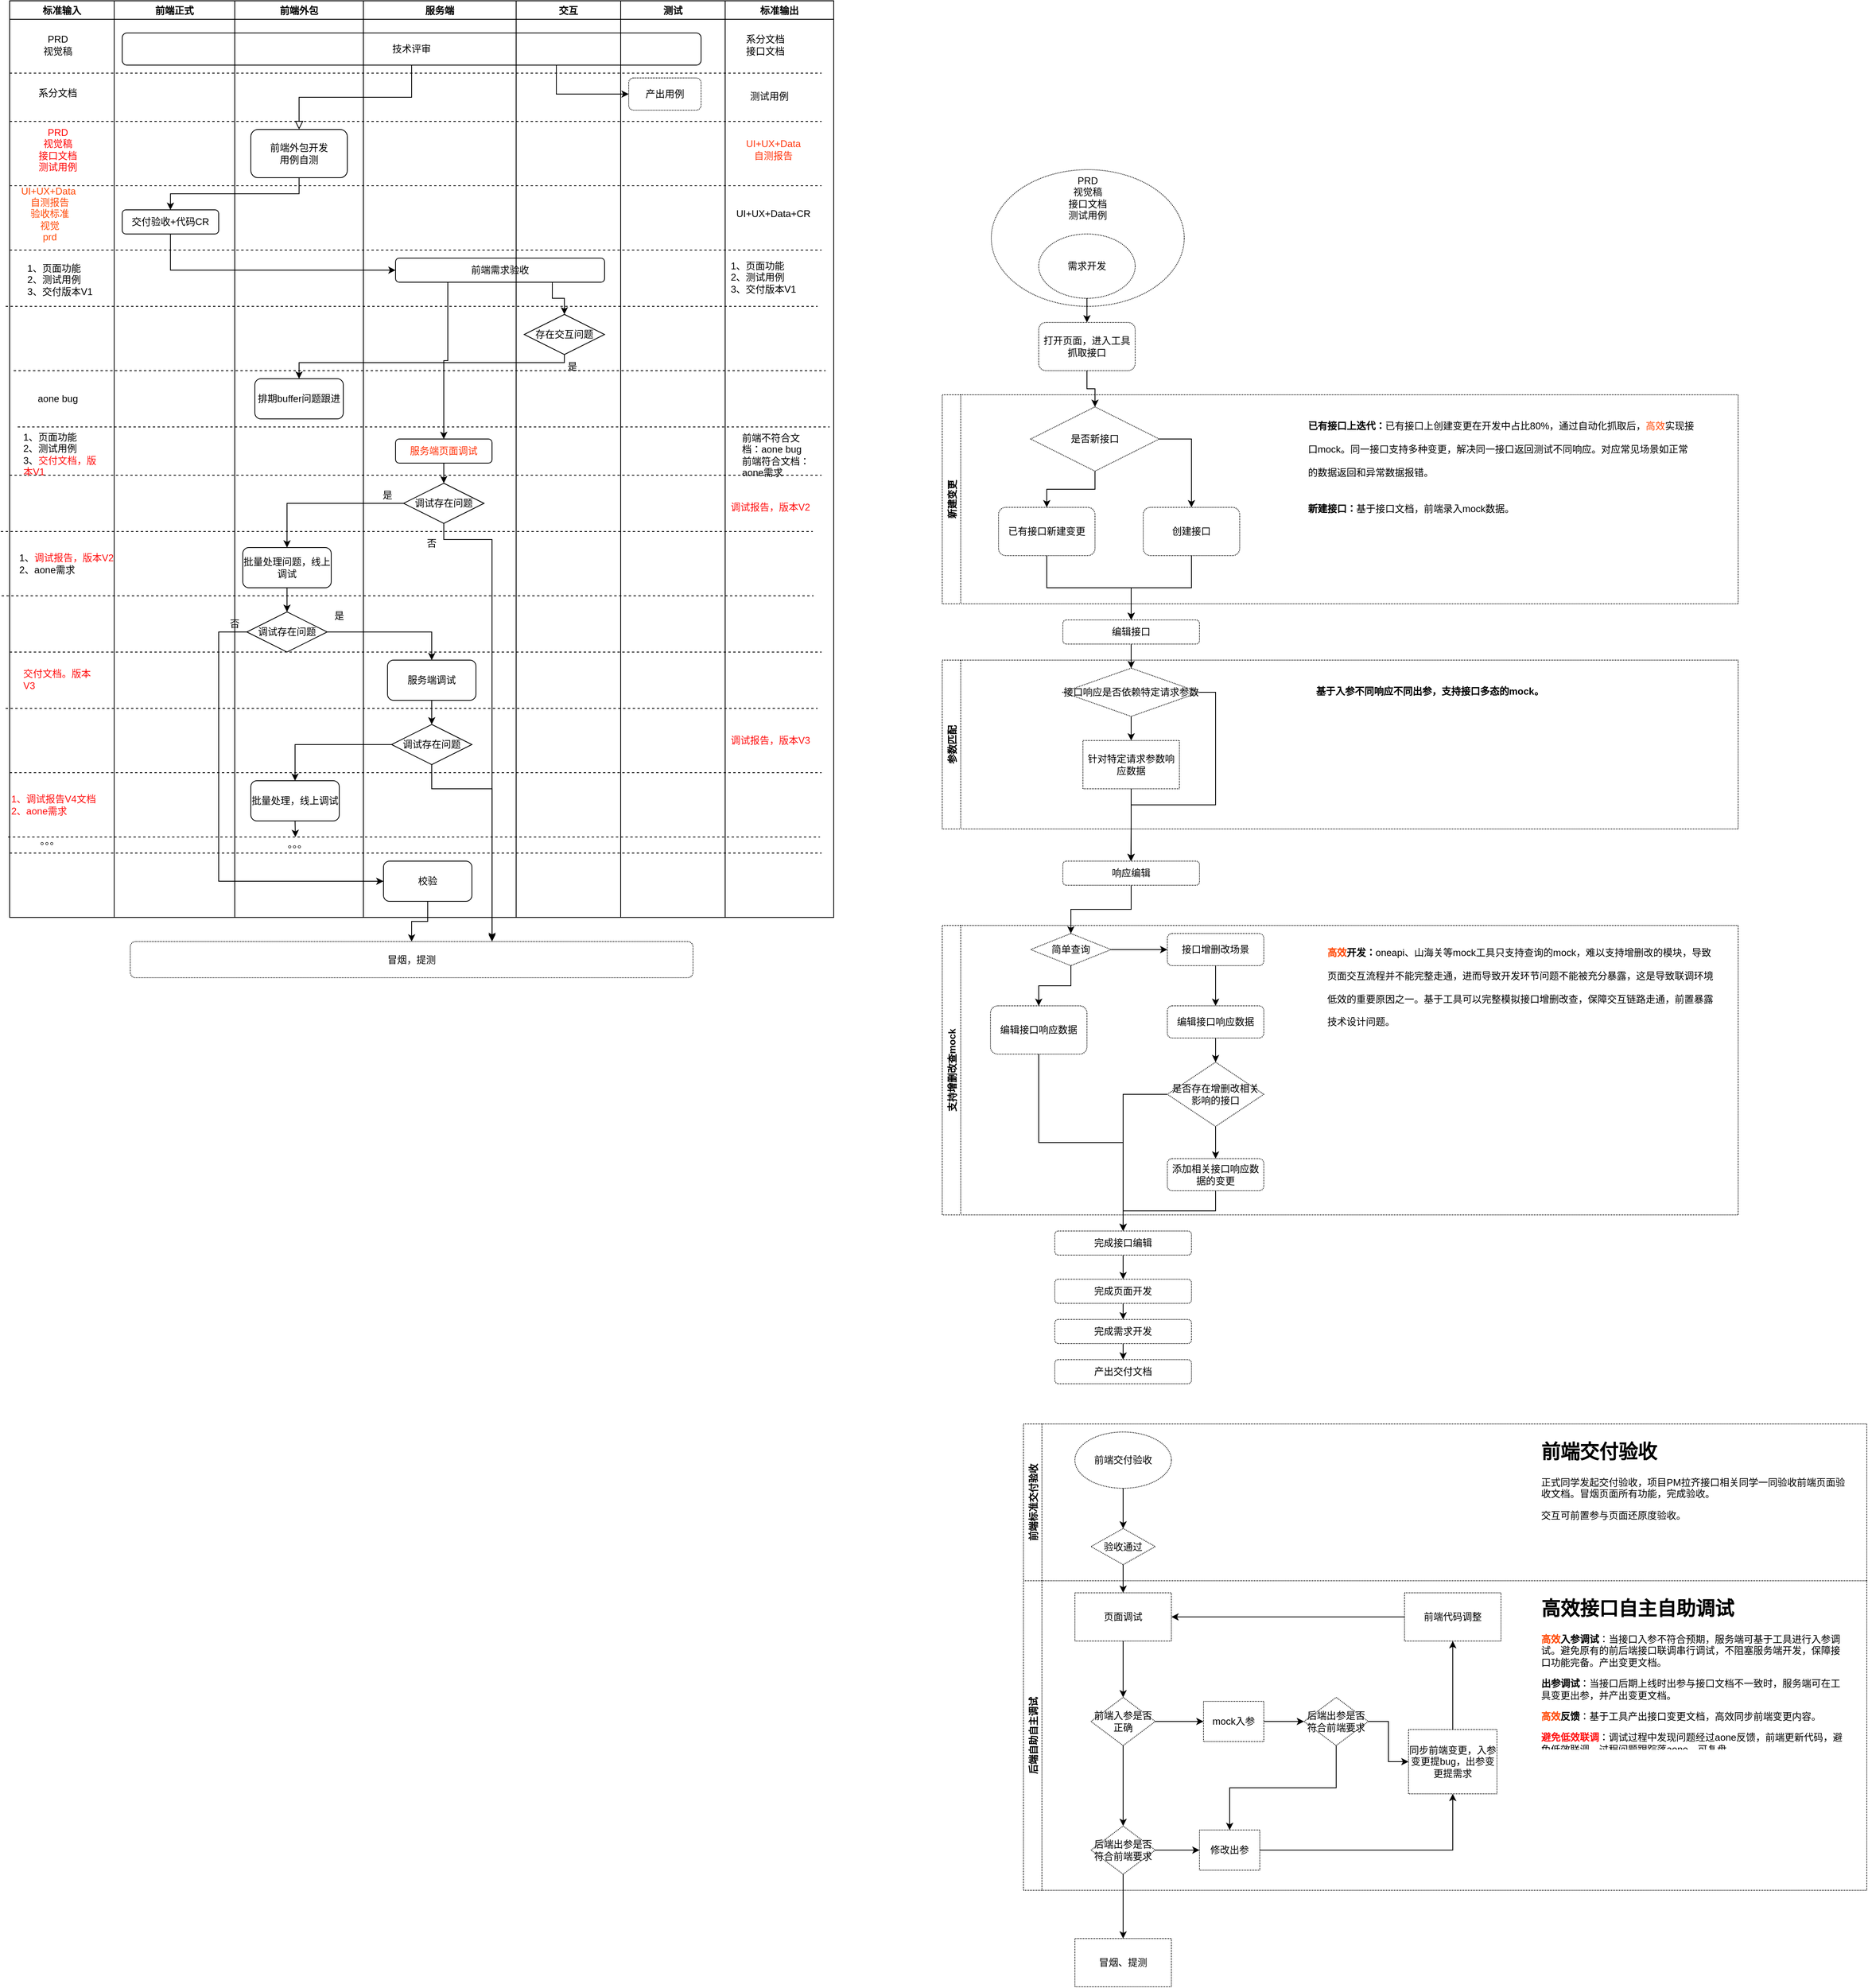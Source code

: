 <mxfile version="15.8.8" type="github">
  <diagram id="C5RBs43oDa-KdzZeNtuy" name="Page-1">
    <mxGraphModel dx="2500" dy="1240" grid="1" gridSize="10" guides="1" tooltips="1" connect="1" arrows="1" fold="1" page="1" pageScale="1" pageWidth="827" pageHeight="1169" math="0" shadow="0">
      <root>
        <mxCell id="WIyWlLk6GJQsqaUBKTNV-0" />
        <mxCell id="WIyWlLk6GJQsqaUBKTNV-1" parent="WIyWlLk6GJQsqaUBKTNV-0" />
        <mxCell id="WIyWlLk6GJQsqaUBKTNV-2" value="" style="rounded=0;html=1;jettySize=auto;orthogonalLoop=1;fontSize=11;endArrow=block;endFill=0;endSize=8;strokeWidth=1;shadow=0;labelBackgroundColor=none;edgeStyle=orthogonalEdgeStyle;entryX=0.5;entryY=0;entryDx=0;entryDy=0;" parent="WIyWlLk6GJQsqaUBKTNV-1" source="WIyWlLk6GJQsqaUBKTNV-3" target="Toa8bJAQONpsRSG5JDjS-0" edge="1">
          <mxGeometry relative="1" as="geometry">
            <mxPoint x="220" y="170" as="targetPoint" />
          </mxGeometry>
        </mxCell>
        <mxCell id="Toa8bJAQONpsRSG5JDjS-1" style="edgeStyle=orthogonalEdgeStyle;rounded=0;orthogonalLoop=1;jettySize=auto;html=1;exitX=0.5;exitY=1;exitDx=0;exitDy=0;entryX=0.5;entryY=0;entryDx=0;entryDy=0;" parent="WIyWlLk6GJQsqaUBKTNV-1" source="Toa8bJAQONpsRSG5JDjS-0" target="WIyWlLk6GJQsqaUBKTNV-7" edge="1">
          <mxGeometry relative="1" as="geometry" />
        </mxCell>
        <mxCell id="Toa8bJAQONpsRSG5JDjS-18" style="edgeStyle=orthogonalEdgeStyle;rounded=0;orthogonalLoop=1;jettySize=auto;html=1;exitX=0.25;exitY=1;exitDx=0;exitDy=0;entryX=0.5;entryY=0;entryDx=0;entryDy=0;" parent="WIyWlLk6GJQsqaUBKTNV-1" source="Toa8bJAQONpsRSG5JDjS-2" target="Toa8bJAQONpsRSG5JDjS-5" edge="1">
          <mxGeometry relative="1" as="geometry" />
        </mxCell>
        <mxCell id="Toa8bJAQONpsRSG5JDjS-21" style="edgeStyle=orthogonalEdgeStyle;rounded=0;orthogonalLoop=1;jettySize=auto;html=1;exitX=0.75;exitY=1;exitDx=0;exitDy=0;entryX=0.5;entryY=0;entryDx=0;entryDy=0;" parent="WIyWlLk6GJQsqaUBKTNV-1" source="Toa8bJAQONpsRSG5JDjS-2" target="Toa8bJAQONpsRSG5JDjS-20" edge="1">
          <mxGeometry relative="1" as="geometry" />
        </mxCell>
        <mxCell id="Toa8bJAQONpsRSG5JDjS-2" value="前端需求验收" style="rounded=1;whiteSpace=wrap;html=1;" parent="WIyWlLk6GJQsqaUBKTNV-1" vertex="1">
          <mxGeometry x="500" y="330" width="260" height="30" as="geometry" />
        </mxCell>
        <mxCell id="Toa8bJAQONpsRSG5JDjS-8" value="标准输入" style="swimlane;" parent="WIyWlLk6GJQsqaUBKTNV-1" vertex="1">
          <mxGeometry x="20" y="10" width="130" height="1140" as="geometry" />
        </mxCell>
        <mxCell id="Toa8bJAQONpsRSG5JDjS-48" value="UI+UX+Data&amp;nbsp;&lt;br&gt;自测报告&lt;br&gt;验收标准&lt;br&gt;视觉&lt;br&gt;prd" style="text;html=1;strokeColor=none;fillColor=none;align=center;verticalAlign=middle;whiteSpace=wrap;rounded=0;dashed=1;dashPattern=1 1;fontColor=#FF4A08;" parent="Toa8bJAQONpsRSG5JDjS-8" vertex="1">
          <mxGeometry x="20" y="240" width="60" height="50" as="geometry" />
        </mxCell>
        <mxCell id="Toa8bJAQONpsRSG5JDjS-66" value="PRD&lt;br&gt;视觉稿" style="text;html=1;strokeColor=none;fillColor=none;align=center;verticalAlign=middle;whiteSpace=wrap;rounded=0;dashed=1;dashPattern=1 1;" parent="Toa8bJAQONpsRSG5JDjS-8" vertex="1">
          <mxGeometry x="30" y="40" width="60" height="30" as="geometry" />
        </mxCell>
        <mxCell id="Toa8bJAQONpsRSG5JDjS-78" value="" style="endArrow=none;dashed=1;html=1;rounded=0;" parent="Toa8bJAQONpsRSG5JDjS-8" edge="1">
          <mxGeometry width="50" height="50" relative="1" as="geometry">
            <mxPoint y="90" as="sourcePoint" />
            <mxPoint x="1010" y="90" as="targetPoint" />
          </mxGeometry>
        </mxCell>
        <mxCell id="Toa8bJAQONpsRSG5JDjS-80" value="系分文档" style="text;html=1;strokeColor=none;fillColor=none;align=center;verticalAlign=middle;whiteSpace=wrap;rounded=0;dashed=1;dashPattern=1 1;" parent="Toa8bJAQONpsRSG5JDjS-8" vertex="1">
          <mxGeometry x="30" y="100" width="60" height="30" as="geometry" />
        </mxCell>
        <mxCell id="coyyOgCqXM8ooxdJUqRu-25" value="" style="endArrow=none;dashed=1;html=1;rounded=0;" edge="1" parent="Toa8bJAQONpsRSG5JDjS-8">
          <mxGeometry width="50" height="50" relative="1" as="geometry">
            <mxPoint y="810" as="sourcePoint" />
            <mxPoint x="1010" y="810" as="targetPoint" />
          </mxGeometry>
        </mxCell>
        <mxCell id="coyyOgCqXM8ooxdJUqRu-31" value="。。。" style="text;html=1;strokeColor=none;fillColor=none;align=center;verticalAlign=middle;whiteSpace=wrap;rounded=0;dashed=1;dashPattern=1 1;" vertex="1" parent="Toa8bJAQONpsRSG5JDjS-8">
          <mxGeometry x="20" y="1030" width="60" height="30" as="geometry" />
        </mxCell>
        <mxCell id="Toa8bJAQONpsRSG5JDjS-57" value="1、&lt;font color=&quot;#ff0f0f&quot;&gt;调试报告，版本V2&lt;/font&gt;&lt;br&gt;2、aone需求" style="text;html=1;strokeColor=none;fillColor=none;align=left;verticalAlign=middle;whiteSpace=wrap;rounded=0;dashed=1;dashPattern=1 1;" parent="Toa8bJAQONpsRSG5JDjS-8" vertex="1">
          <mxGeometry x="10" y="670" width="130" height="60" as="geometry" />
        </mxCell>
        <mxCell id="coyyOgCqXM8ooxdJUqRu-42" value="&lt;font color=&quot;#ff0f0f&quot;&gt;1、调试报告V4文档&lt;br&gt;2、aone需求&lt;/font&gt;" style="text;html=1;strokeColor=none;fillColor=none;align=left;verticalAlign=middle;whiteSpace=wrap;rounded=0;dashed=1;dashPattern=1 1;" vertex="1" parent="Toa8bJAQONpsRSG5JDjS-8">
          <mxGeometry y="970" width="130" height="60" as="geometry" />
        </mxCell>
        <mxCell id="Toa8bJAQONpsRSG5JDjS-33" value="aone bug" style="text;html=1;strokeColor=none;fillColor=none;align=center;verticalAlign=middle;whiteSpace=wrap;rounded=0;dashed=1;dashPattern=1 1;" parent="Toa8bJAQONpsRSG5JDjS-8" vertex="1">
          <mxGeometry x="30" y="480" width="60" height="30" as="geometry" />
        </mxCell>
        <mxCell id="coyyOgCqXM8ooxdJUqRu-44" value="&lt;font color=&quot;#ff0f0f&quot;&gt;交付文档。版本V3&lt;/font&gt;" style="text;html=1;strokeColor=none;fillColor=none;align=left;verticalAlign=middle;whiteSpace=wrap;rounded=0;dashed=1;dashPattern=1 1;" vertex="1" parent="Toa8bJAQONpsRSG5JDjS-8">
          <mxGeometry x="15" y="820" width="100" height="47" as="geometry" />
        </mxCell>
        <mxCell id="coyyOgCqXM8ooxdJUqRu-46" value="1、页面功能&lt;br&gt;2、测试用例&lt;br&gt;3、&lt;font color=&quot;#ff0f0f&quot;&gt;交付文档，版本V1&lt;/font&gt;" style="text;html=1;strokeColor=none;fillColor=none;align=left;verticalAlign=middle;whiteSpace=wrap;rounded=0;dashed=1;dashPattern=1 1;" vertex="1" parent="Toa8bJAQONpsRSG5JDjS-8">
          <mxGeometry x="15" y="540" width="100" height="47" as="geometry" />
        </mxCell>
        <mxCell id="Toa8bJAQONpsRSG5JDjS-9" value="前端正式" style="swimlane;" parent="WIyWlLk6GJQsqaUBKTNV-1" vertex="1">
          <mxGeometry x="150" y="10" width="150" height="1140" as="geometry" />
        </mxCell>
        <mxCell id="WIyWlLk6GJQsqaUBKTNV-7" value="交付验收+代码CR" style="rounded=1;whiteSpace=wrap;html=1;fontSize=12;glass=0;strokeWidth=1;shadow=0;" parent="Toa8bJAQONpsRSG5JDjS-9" vertex="1">
          <mxGeometry x="10" y="260" width="120" height="30" as="geometry" />
        </mxCell>
        <mxCell id="Toa8bJAQONpsRSG5JDjS-75" value="" style="endArrow=none;dashed=1;html=1;rounded=0;" parent="Toa8bJAQONpsRSG5JDjS-9" edge="1">
          <mxGeometry width="50" height="50" relative="1" as="geometry">
            <mxPoint x="-130" y="590" as="sourcePoint" />
            <mxPoint x="880" y="590" as="targetPoint" />
          </mxGeometry>
        </mxCell>
        <mxCell id="coyyOgCqXM8ooxdJUqRu-16" value="否" style="text;html=1;strokeColor=none;fillColor=none;align=center;verticalAlign=middle;whiteSpace=wrap;rounded=0;" vertex="1" parent="Toa8bJAQONpsRSG5JDjS-9">
          <mxGeometry x="120" y="760" width="60" height="30" as="geometry" />
        </mxCell>
        <mxCell id="Toa8bJAQONpsRSG5JDjS-11" value="服务端" style="swimlane;" parent="WIyWlLk6GJQsqaUBKTNV-1" vertex="1">
          <mxGeometry x="460" y="10" width="190" height="1140" as="geometry" />
        </mxCell>
        <mxCell id="Toa8bJAQONpsRSG5JDjS-6" value="调试存在问题" style="rhombus;whiteSpace=wrap;html=1;" parent="Toa8bJAQONpsRSG5JDjS-11" vertex="1">
          <mxGeometry x="50" y="600" width="100" height="50" as="geometry" />
        </mxCell>
        <mxCell id="Toa8bJAQONpsRSG5JDjS-71" value="" style="endArrow=none;dashed=1;html=1;rounded=0;" parent="Toa8bJAQONpsRSG5JDjS-11" edge="1">
          <mxGeometry width="50" height="50" relative="1" as="geometry">
            <mxPoint x="-440" y="310" as="sourcePoint" />
            <mxPoint x="570" y="310" as="targetPoint" />
          </mxGeometry>
        </mxCell>
        <mxCell id="Toa8bJAQONpsRSG5JDjS-72" value="" style="endArrow=none;dashed=1;html=1;rounded=0;" parent="Toa8bJAQONpsRSG5JDjS-11" edge="1">
          <mxGeometry width="50" height="50" relative="1" as="geometry">
            <mxPoint x="-445" y="380" as="sourcePoint" />
            <mxPoint x="565" y="380" as="targetPoint" />
          </mxGeometry>
        </mxCell>
        <mxCell id="WIyWlLk6GJQsqaUBKTNV-3" value="技术评审" style="rounded=1;whiteSpace=wrap;html=1;fontSize=12;glass=0;strokeWidth=1;shadow=0;" parent="Toa8bJAQONpsRSG5JDjS-11" vertex="1">
          <mxGeometry x="-300" y="40" width="720" height="40" as="geometry" />
        </mxCell>
        <mxCell id="Toa8bJAQONpsRSG5JDjS-5" value="服务端页面调试" style="rounded=1;whiteSpace=wrap;html=1;fontColor=#FF330A;" parent="Toa8bJAQONpsRSG5JDjS-11" vertex="1">
          <mxGeometry x="40" y="545" width="120" height="30" as="geometry" />
        </mxCell>
        <mxCell id="Toa8bJAQONpsRSG5JDjS-16" style="edgeStyle=orthogonalEdgeStyle;rounded=0;orthogonalLoop=1;jettySize=auto;html=1;exitX=0.5;exitY=1;exitDx=0;exitDy=0;entryX=0.5;entryY=0;entryDx=0;entryDy=0;" parent="Toa8bJAQONpsRSG5JDjS-11" source="Toa8bJAQONpsRSG5JDjS-5" target="Toa8bJAQONpsRSG5JDjS-6" edge="1">
          <mxGeometry relative="1" as="geometry" />
        </mxCell>
        <mxCell id="coyyOgCqXM8ooxdJUqRu-11" style="edgeStyle=orthogonalEdgeStyle;rounded=0;orthogonalLoop=1;jettySize=auto;html=1;exitX=0.5;exitY=1;exitDx=0;exitDy=0;entryX=0.5;entryY=0;entryDx=0;entryDy=0;" edge="1" parent="Toa8bJAQONpsRSG5JDjS-11" source="coyyOgCqXM8ooxdJUqRu-8" target="coyyOgCqXM8ooxdJUqRu-10">
          <mxGeometry relative="1" as="geometry" />
        </mxCell>
        <mxCell id="coyyOgCqXM8ooxdJUqRu-8" value="服务端调试" style="rounded=1;whiteSpace=wrap;html=1;" vertex="1" parent="Toa8bJAQONpsRSG5JDjS-11">
          <mxGeometry x="30" y="820" width="110" height="50" as="geometry" />
        </mxCell>
        <mxCell id="coyyOgCqXM8ooxdJUqRu-10" value="调试存在问题" style="rhombus;whiteSpace=wrap;html=1;" vertex="1" parent="Toa8bJAQONpsRSG5JDjS-11">
          <mxGeometry x="35" y="900" width="100" height="50" as="geometry" />
        </mxCell>
        <mxCell id="coyyOgCqXM8ooxdJUqRu-13" value="是" style="text;html=1;strokeColor=none;fillColor=none;align=center;verticalAlign=middle;whiteSpace=wrap;rounded=0;" vertex="1" parent="Toa8bJAQONpsRSG5JDjS-11">
          <mxGeometry y="600" width="60" height="30" as="geometry" />
        </mxCell>
        <mxCell id="coyyOgCqXM8ooxdJUqRu-17" value="否" style="text;html=1;strokeColor=none;fillColor=none;align=center;verticalAlign=middle;whiteSpace=wrap;rounded=0;" vertex="1" parent="Toa8bJAQONpsRSG5JDjS-11">
          <mxGeometry x="55" y="660" width="60" height="30" as="geometry" />
        </mxCell>
        <mxCell id="coyyOgCqXM8ooxdJUqRu-26" value="" style="endArrow=none;dashed=1;html=1;rounded=0;" edge="1" parent="Toa8bJAQONpsRSG5JDjS-11">
          <mxGeometry width="50" height="50" relative="1" as="geometry">
            <mxPoint x="-445" y="880" as="sourcePoint" />
            <mxPoint x="565" y="880" as="targetPoint" />
          </mxGeometry>
        </mxCell>
        <mxCell id="coyyOgCqXM8ooxdJUqRu-28" value="" style="endArrow=none;dashed=1;html=1;rounded=0;" edge="1" parent="Toa8bJAQONpsRSG5JDjS-11">
          <mxGeometry width="50" height="50" relative="1" as="geometry">
            <mxPoint x="-442" y="1040" as="sourcePoint" />
            <mxPoint x="568" y="1040" as="targetPoint" />
          </mxGeometry>
        </mxCell>
        <mxCell id="coyyOgCqXM8ooxdJUqRu-29" value="" style="endArrow=none;dashed=1;html=1;rounded=0;" edge="1" parent="Toa8bJAQONpsRSG5JDjS-11">
          <mxGeometry width="50" height="50" relative="1" as="geometry">
            <mxPoint x="-440" y="1060" as="sourcePoint" />
            <mxPoint x="570" y="1060" as="targetPoint" />
          </mxGeometry>
        </mxCell>
        <mxCell id="Toa8bJAQONpsRSG5JDjS-10" value="前端外包" style="swimlane;" parent="WIyWlLk6GJQsqaUBKTNV-1" vertex="1">
          <mxGeometry x="300" y="10" width="160" height="1140" as="geometry" />
        </mxCell>
        <mxCell id="Toa8bJAQONpsRSG5JDjS-0" value="前端外包开发&lt;br&gt;用例自测" style="rounded=1;whiteSpace=wrap;html=1;" parent="Toa8bJAQONpsRSG5JDjS-10" vertex="1">
          <mxGeometry x="20" y="160" width="120" height="60" as="geometry" />
        </mxCell>
        <mxCell id="Toa8bJAQONpsRSG5JDjS-73" value="" style="endArrow=none;dashed=1;html=1;rounded=0;" parent="Toa8bJAQONpsRSG5JDjS-10" edge="1">
          <mxGeometry width="50" height="50" relative="1" as="geometry">
            <mxPoint x="-275" y="460" as="sourcePoint" />
            <mxPoint x="735" y="460" as="targetPoint" />
          </mxGeometry>
        </mxCell>
        <mxCell id="coyyOgCqXM8ooxdJUqRu-0" value="排期buffer问题跟进" style="rounded=1;whiteSpace=wrap;html=1;" vertex="1" parent="Toa8bJAQONpsRSG5JDjS-10">
          <mxGeometry x="25" y="470" width="110" height="50" as="geometry" />
        </mxCell>
        <mxCell id="Toa8bJAQONpsRSG5JDjS-7" value="批量处理问题，线上调试" style="rounded=1;whiteSpace=wrap;html=1;" parent="Toa8bJAQONpsRSG5JDjS-10" vertex="1">
          <mxGeometry x="10" y="680" width="110" height="50" as="geometry" />
        </mxCell>
        <mxCell id="coyyOgCqXM8ooxdJUqRu-5" value="调试存在问题" style="rhombus;whiteSpace=wrap;html=1;" vertex="1" parent="Toa8bJAQONpsRSG5JDjS-10">
          <mxGeometry x="15" y="760" width="100" height="50" as="geometry" />
        </mxCell>
        <mxCell id="coyyOgCqXM8ooxdJUqRu-7" style="edgeStyle=orthogonalEdgeStyle;rounded=0;orthogonalLoop=1;jettySize=auto;html=1;exitX=0.5;exitY=1;exitDx=0;exitDy=0;entryX=0.5;entryY=0;entryDx=0;entryDy=0;" edge="1" parent="Toa8bJAQONpsRSG5JDjS-10" source="Toa8bJAQONpsRSG5JDjS-7" target="coyyOgCqXM8ooxdJUqRu-5">
          <mxGeometry relative="1" as="geometry" />
        </mxCell>
        <mxCell id="coyyOgCqXM8ooxdJUqRu-14" value="是" style="text;html=1;strokeColor=none;fillColor=none;align=center;verticalAlign=middle;whiteSpace=wrap;rounded=0;" vertex="1" parent="Toa8bJAQONpsRSG5JDjS-10">
          <mxGeometry x="100" y="750" width="60" height="30" as="geometry" />
        </mxCell>
        <mxCell id="coyyOgCqXM8ooxdJUqRu-22" value="批量处理，线上调试" style="rounded=1;whiteSpace=wrap;html=1;" vertex="1" parent="Toa8bJAQONpsRSG5JDjS-10">
          <mxGeometry x="20" y="970" width="110" height="50" as="geometry" />
        </mxCell>
        <mxCell id="coyyOgCqXM8ooxdJUqRu-27" value="" style="endArrow=none;dashed=1;html=1;rounded=0;" edge="1" parent="Toa8bJAQONpsRSG5JDjS-10">
          <mxGeometry width="50" height="50" relative="1" as="geometry">
            <mxPoint x="-280" y="960" as="sourcePoint" />
            <mxPoint x="730" y="960" as="targetPoint" />
          </mxGeometry>
        </mxCell>
        <mxCell id="coyyOgCqXM8ooxdJUqRu-30" value="。。。" style="text;html=1;strokeColor=none;fillColor=none;align=center;verticalAlign=middle;whiteSpace=wrap;rounded=0;dashed=1;dashPattern=1 1;" vertex="1" parent="Toa8bJAQONpsRSG5JDjS-10">
          <mxGeometry x="48" y="1034" width="60" height="30" as="geometry" />
        </mxCell>
        <mxCell id="Toa8bJAQONpsRSG5JDjS-12" value="交互" style="swimlane;" parent="WIyWlLk6GJQsqaUBKTNV-1" vertex="1">
          <mxGeometry x="650" y="10" width="130" height="1140" as="geometry" />
        </mxCell>
        <mxCell id="Toa8bJAQONpsRSG5JDjS-20" value="存在交互问题" style="rhombus;whiteSpace=wrap;html=1;" parent="Toa8bJAQONpsRSG5JDjS-12" vertex="1">
          <mxGeometry x="10" y="390" width="100" height="50" as="geometry" />
        </mxCell>
        <mxCell id="Toa8bJAQONpsRSG5JDjS-76" value="" style="endArrow=none;dashed=1;html=1;rounded=0;" parent="Toa8bJAQONpsRSG5JDjS-12" edge="1">
          <mxGeometry width="50" height="50" relative="1" as="geometry">
            <mxPoint x="-641" y="660" as="sourcePoint" />
            <mxPoint x="369" y="660" as="targetPoint" />
          </mxGeometry>
        </mxCell>
        <mxCell id="coyyOgCqXM8ooxdJUqRu-3" value="" style="endArrow=none;dashed=1;html=1;rounded=0;" edge="1" parent="Toa8bJAQONpsRSG5JDjS-12">
          <mxGeometry width="50" height="50" relative="1" as="geometry">
            <mxPoint x="-640" y="740" as="sourcePoint" />
            <mxPoint x="370" y="740" as="targetPoint" />
          </mxGeometry>
        </mxCell>
        <mxCell id="coyyOgCqXM8ooxdJUqRu-12" value="是" style="text;html=1;strokeColor=none;fillColor=none;align=center;verticalAlign=middle;whiteSpace=wrap;rounded=0;" vertex="1" parent="Toa8bJAQONpsRSG5JDjS-12">
          <mxGeometry x="40" y="440" width="60" height="30" as="geometry" />
        </mxCell>
        <mxCell id="Toa8bJAQONpsRSG5JDjS-74" value="" style="endArrow=none;dashed=1;html=1;rounded=0;" parent="Toa8bJAQONpsRSG5JDjS-12" edge="1">
          <mxGeometry width="50" height="50" relative="1" as="geometry">
            <mxPoint x="-620" y="530" as="sourcePoint" />
            <mxPoint x="390" y="530" as="targetPoint" />
          </mxGeometry>
        </mxCell>
        <mxCell id="Toa8bJAQONpsRSG5JDjS-14" style="edgeStyle=orthogonalEdgeStyle;rounded=0;orthogonalLoop=1;jettySize=auto;html=1;exitX=0.5;exitY=1;exitDx=0;exitDy=0;entryX=0;entryY=0.5;entryDx=0;entryDy=0;" parent="WIyWlLk6GJQsqaUBKTNV-1" source="WIyWlLk6GJQsqaUBKTNV-7" target="Toa8bJAQONpsRSG5JDjS-2" edge="1">
          <mxGeometry relative="1" as="geometry" />
        </mxCell>
        <mxCell id="Toa8bJAQONpsRSG5JDjS-17" value="标准输出" style="swimlane;" parent="WIyWlLk6GJQsqaUBKTNV-1" vertex="1">
          <mxGeometry x="910" y="10" width="135" height="1140" as="geometry" />
        </mxCell>
        <mxCell id="Toa8bJAQONpsRSG5JDjS-24" value="UI+UX+Data&lt;br&gt;自测报告" style="text;html=1;strokeColor=none;fillColor=none;align=center;verticalAlign=middle;whiteSpace=wrap;rounded=0;fontColor=#FF370F;" parent="Toa8bJAQONpsRSG5JDjS-17" vertex="1">
          <mxGeometry x="30" y="170" width="60" height="30" as="geometry" />
        </mxCell>
        <mxCell id="Toa8bJAQONpsRSG5JDjS-35" value="&lt;div style=&quot;text-align: left&quot;&gt;&lt;span&gt;前端不符合文档：aone bug&lt;/span&gt;&lt;/div&gt;&lt;div style=&quot;text-align: left&quot;&gt;&lt;span&gt;前端符合文档：&lt;/span&gt;&lt;/div&gt;&lt;div style=&quot;text-align: left&quot;&gt;&lt;span&gt;aone需求&lt;/span&gt;&lt;/div&gt;" style="text;html=1;strokeColor=none;fillColor=none;align=center;verticalAlign=middle;whiteSpace=wrap;rounded=0;dashed=1;dashPattern=1 1;" parent="Toa8bJAQONpsRSG5JDjS-17" vertex="1">
          <mxGeometry x="20" y="530" width="90" height="70" as="geometry" />
        </mxCell>
        <mxCell id="Toa8bJAQONpsRSG5JDjS-47" value="UI+UX+Data+CR" style="text;html=1;strokeColor=none;fillColor=none;align=center;verticalAlign=middle;whiteSpace=wrap;rounded=0;dashed=1;dashPattern=1 1;" parent="Toa8bJAQONpsRSG5JDjS-17" vertex="1">
          <mxGeometry x="30" y="250" width="60" height="30" as="geometry" />
        </mxCell>
        <mxCell id="Toa8bJAQONpsRSG5JDjS-67" value="系分文档&lt;br&gt;接口文档" style="text;html=1;strokeColor=none;fillColor=none;align=center;verticalAlign=middle;whiteSpace=wrap;rounded=0;dashed=1;dashPattern=1 1;" parent="Toa8bJAQONpsRSG5JDjS-17" vertex="1">
          <mxGeometry x="20" y="40" width="60" height="30" as="geometry" />
        </mxCell>
        <mxCell id="Toa8bJAQONpsRSG5JDjS-68" value="PRD&lt;br&gt;视觉稿&lt;br&gt;接口文档&lt;br&gt;测试用例" style="text;html=1;strokeColor=none;fillColor=none;align=center;verticalAlign=middle;whiteSpace=wrap;rounded=0;dashed=1;dashPattern=1 1;fontColor=#FF0505;" parent="Toa8bJAQONpsRSG5JDjS-17" vertex="1">
          <mxGeometry x="-860" y="160" width="60" height="50" as="geometry" />
        </mxCell>
        <mxCell id="Toa8bJAQONpsRSG5JDjS-81" value="测试用例" style="text;html=1;strokeColor=none;fillColor=none;align=center;verticalAlign=middle;whiteSpace=wrap;rounded=0;dashed=1;dashPattern=1 1;" parent="Toa8bJAQONpsRSG5JDjS-17" vertex="1">
          <mxGeometry x="25" y="104" width="60" height="30" as="geometry" />
        </mxCell>
        <mxCell id="Toa8bJAQONpsRSG5JDjS-70" value="" style="endArrow=none;dashed=1;html=1;rounded=0;" parent="Toa8bJAQONpsRSG5JDjS-17" edge="1">
          <mxGeometry width="50" height="50" relative="1" as="geometry">
            <mxPoint x="-890" y="230" as="sourcePoint" />
            <mxPoint x="120" y="230" as="targetPoint" />
          </mxGeometry>
        </mxCell>
        <mxCell id="coyyOgCqXM8ooxdJUqRu-43" value="1、页面功能&lt;br&gt;2、测试用例&lt;br&gt;3、交付版本V1" style="text;html=1;strokeColor=none;fillColor=none;align=left;verticalAlign=middle;whiteSpace=wrap;rounded=0;dashed=1;dashPattern=1 1;" vertex="1" parent="Toa8bJAQONpsRSG5JDjS-17">
          <mxGeometry x="5" y="320" width="100" height="47" as="geometry" />
        </mxCell>
        <mxCell id="coyyOgCqXM8ooxdJUqRu-48" value="&lt;font color=&quot;#ff0f0f&quot;&gt;调试报告，版本V2&lt;/font&gt;" style="text;html=1;strokeColor=none;fillColor=none;align=left;verticalAlign=middle;whiteSpace=wrap;rounded=0;dashed=1;dashPattern=1 1;" vertex="1" parent="Toa8bJAQONpsRSG5JDjS-17">
          <mxGeometry x="5" y="600" width="130" height="60" as="geometry" />
        </mxCell>
        <mxCell id="coyyOgCqXM8ooxdJUqRu-49" value="&lt;font color=&quot;#ff0f0f&quot;&gt;调试报告，版本V3&lt;/font&gt;" style="text;html=1;strokeColor=none;fillColor=none;align=left;verticalAlign=middle;whiteSpace=wrap;rounded=0;dashed=1;dashPattern=1 1;" vertex="1" parent="Toa8bJAQONpsRSG5JDjS-17">
          <mxGeometry x="5" y="890" width="130" height="60" as="geometry" />
        </mxCell>
        <mxCell id="Toa8bJAQONpsRSG5JDjS-39" value="测试" style="swimlane;" parent="WIyWlLk6GJQsqaUBKTNV-1" vertex="1">
          <mxGeometry x="780" y="10" width="130" height="1140" as="geometry" />
        </mxCell>
        <mxCell id="Toa8bJAQONpsRSG5JDjS-49" value="1、页面功能&lt;br&gt;2、测试用例&lt;br&gt;3、交付版本V1" style="text;html=1;strokeColor=none;fillColor=none;align=left;verticalAlign=middle;whiteSpace=wrap;rounded=0;dashed=1;dashPattern=1 1;" parent="Toa8bJAQONpsRSG5JDjS-39" vertex="1">
          <mxGeometry x="-740" y="323" width="100" height="47" as="geometry" />
        </mxCell>
        <mxCell id="Toa8bJAQONpsRSG5JDjS-77" value="产出用例" style="rounded=1;whiteSpace=wrap;html=1;dashed=1;dashPattern=1 1;align=center;" parent="Toa8bJAQONpsRSG5JDjS-39" vertex="1">
          <mxGeometry x="10" y="96" width="90" height="40" as="geometry" />
        </mxCell>
        <mxCell id="Toa8bJAQONpsRSG5JDjS-53" style="edgeStyle=orthogonalEdgeStyle;rounded=0;orthogonalLoop=1;jettySize=auto;html=1;exitX=0.5;exitY=1;exitDx=0;exitDy=0;" parent="WIyWlLk6GJQsqaUBKTNV-1" source="Toa8bJAQONpsRSG5JDjS-6" target="Toa8bJAQONpsRSG5JDjS-43" edge="1">
          <mxGeometry relative="1" as="geometry">
            <Array as="points">
              <mxPoint x="560" y="680" />
              <mxPoint x="620" y="680" />
            </Array>
          </mxGeometry>
        </mxCell>
        <mxCell id="Toa8bJAQONpsRSG5JDjS-69" value="" style="endArrow=none;dashed=1;html=1;rounded=0;" parent="WIyWlLk6GJQsqaUBKTNV-1" edge="1">
          <mxGeometry width="50" height="50" relative="1" as="geometry">
            <mxPoint x="20" y="160" as="sourcePoint" />
            <mxPoint x="1030" y="160" as="targetPoint" />
          </mxGeometry>
        </mxCell>
        <mxCell id="Toa8bJAQONpsRSG5JDjS-79" style="edgeStyle=orthogonalEdgeStyle;rounded=0;orthogonalLoop=1;jettySize=auto;html=1;exitX=0.75;exitY=1;exitDx=0;exitDy=0;entryX=0;entryY=0.5;entryDx=0;entryDy=0;" parent="WIyWlLk6GJQsqaUBKTNV-1" source="WIyWlLk6GJQsqaUBKTNV-3" target="Toa8bJAQONpsRSG5JDjS-77" edge="1">
          <mxGeometry relative="1" as="geometry" />
        </mxCell>
        <mxCell id="Toa8bJAQONpsRSG5JDjS-83" value="PRD&lt;br&gt;视觉稿&lt;br&gt;接口文档&lt;br&gt;测试用例" style="ellipse;whiteSpace=wrap;html=1;dashed=1;dashPattern=1 1;fontColor=#000000;align=center;verticalAlign=top;" parent="WIyWlLk6GJQsqaUBKTNV-1" vertex="1">
          <mxGeometry x="1241" y="220" width="240" height="170" as="geometry" />
        </mxCell>
        <mxCell id="Toa8bJAQONpsRSG5JDjS-94" style="edgeStyle=orthogonalEdgeStyle;rounded=0;orthogonalLoop=1;jettySize=auto;html=1;exitX=0.5;exitY=1;exitDx=0;exitDy=0;fontColor=#000000;" parent="WIyWlLk6GJQsqaUBKTNV-1" source="Toa8bJAQONpsRSG5JDjS-84" target="Toa8bJAQONpsRSG5JDjS-86" edge="1">
          <mxGeometry relative="1" as="geometry" />
        </mxCell>
        <mxCell id="Toa8bJAQONpsRSG5JDjS-84" value="打开页面，进入工具抓取接口" style="rounded=1;whiteSpace=wrap;html=1;dashed=1;dashPattern=1 1;fontColor=#000000;align=center;" parent="WIyWlLk6GJQsqaUBKTNV-1" vertex="1">
          <mxGeometry x="1300" y="410" width="120" height="60" as="geometry" />
        </mxCell>
        <mxCell id="Toa8bJAQONpsRSG5JDjS-95" style="edgeStyle=orthogonalEdgeStyle;rounded=0;orthogonalLoop=1;jettySize=auto;html=1;exitX=0.5;exitY=1;exitDx=0;exitDy=0;fontColor=#000000;" parent="WIyWlLk6GJQsqaUBKTNV-1" source="Toa8bJAQONpsRSG5JDjS-85" target="Toa8bJAQONpsRSG5JDjS-84" edge="1">
          <mxGeometry relative="1" as="geometry" />
        </mxCell>
        <mxCell id="Toa8bJAQONpsRSG5JDjS-85" value="需求开发" style="ellipse;whiteSpace=wrap;html=1;dashed=1;dashPattern=1 1;fontColor=#000000;align=center;" parent="WIyWlLk6GJQsqaUBKTNV-1" vertex="1">
          <mxGeometry x="1300" y="300" width="120" height="80" as="geometry" />
        </mxCell>
        <mxCell id="Toa8bJAQONpsRSG5JDjS-90" style="edgeStyle=orthogonalEdgeStyle;rounded=0;orthogonalLoop=1;jettySize=auto;html=1;exitX=0.5;exitY=1;exitDx=0;exitDy=0;fontColor=#000000;" parent="WIyWlLk6GJQsqaUBKTNV-1" source="Toa8bJAQONpsRSG5JDjS-86" target="Toa8bJAQONpsRSG5JDjS-88" edge="1">
          <mxGeometry relative="1" as="geometry" />
        </mxCell>
        <mxCell id="Toa8bJAQONpsRSG5JDjS-91" style="edgeStyle=orthogonalEdgeStyle;rounded=0;orthogonalLoop=1;jettySize=auto;html=1;exitX=1;exitY=0.5;exitDx=0;exitDy=0;fontColor=#000000;" parent="WIyWlLk6GJQsqaUBKTNV-1" source="Toa8bJAQONpsRSG5JDjS-86" target="Toa8bJAQONpsRSG5JDjS-87" edge="1">
          <mxGeometry relative="1" as="geometry" />
        </mxCell>
        <mxCell id="Toa8bJAQONpsRSG5JDjS-86" value="是否新接口" style="rhombus;whiteSpace=wrap;html=1;dashed=1;dashPattern=1 1;fontColor=#000000;align=center;" parent="WIyWlLk6GJQsqaUBKTNV-1" vertex="1">
          <mxGeometry x="1290" y="515" width="160" height="80" as="geometry" />
        </mxCell>
        <mxCell id="Toa8bJAQONpsRSG5JDjS-93" style="edgeStyle=orthogonalEdgeStyle;rounded=0;orthogonalLoop=1;jettySize=auto;html=1;exitX=0.5;exitY=1;exitDx=0;exitDy=0;fontColor=#000000;entryX=0.5;entryY=0;entryDx=0;entryDy=0;" parent="WIyWlLk6GJQsqaUBKTNV-1" source="Toa8bJAQONpsRSG5JDjS-87" target="Toa8bJAQONpsRSG5JDjS-109" edge="1">
          <mxGeometry relative="1" as="geometry">
            <mxPoint x="1420" y="770" as="targetPoint" />
          </mxGeometry>
        </mxCell>
        <mxCell id="Toa8bJAQONpsRSG5JDjS-87" value="创建接口" style="rounded=1;whiteSpace=wrap;html=1;dashed=1;dashPattern=1 1;fontColor=#000000;align=center;" parent="WIyWlLk6GJQsqaUBKTNV-1" vertex="1">
          <mxGeometry x="1430" y="640" width="120" height="60" as="geometry" />
        </mxCell>
        <mxCell id="Toa8bJAQONpsRSG5JDjS-92" style="edgeStyle=orthogonalEdgeStyle;rounded=0;orthogonalLoop=1;jettySize=auto;html=1;exitX=0.5;exitY=1;exitDx=0;exitDy=0;entryX=0.5;entryY=0;entryDx=0;entryDy=0;fontColor=#000000;" parent="WIyWlLk6GJQsqaUBKTNV-1" source="Toa8bJAQONpsRSG5JDjS-88" target="Toa8bJAQONpsRSG5JDjS-109" edge="1">
          <mxGeometry relative="1" as="geometry">
            <mxPoint x="1420" y="760" as="targetPoint" />
            <Array as="points">
              <mxPoint x="1310" y="740" />
              <mxPoint x="1415" y="740" />
            </Array>
          </mxGeometry>
        </mxCell>
        <mxCell id="Toa8bJAQONpsRSG5JDjS-88" value="已有接口新建变更" style="rounded=1;whiteSpace=wrap;html=1;dashed=1;dashPattern=1 1;fontColor=#000000;align=center;" parent="WIyWlLk6GJQsqaUBKTNV-1" vertex="1">
          <mxGeometry x="1250" y="640" width="120" height="60" as="geometry" />
        </mxCell>
        <mxCell id="Toa8bJAQONpsRSG5JDjS-99" style="edgeStyle=orthogonalEdgeStyle;rounded=0;orthogonalLoop=1;jettySize=auto;html=1;exitX=0.5;exitY=1;exitDx=0;exitDy=0;fontColor=#000000;" parent="WIyWlLk6GJQsqaUBKTNV-1" source="Toa8bJAQONpsRSG5JDjS-97" target="Toa8bJAQONpsRSG5JDjS-98" edge="1">
          <mxGeometry relative="1" as="geometry" />
        </mxCell>
        <mxCell id="Toa8bJAQONpsRSG5JDjS-97" value="响应编辑" style="rounded=1;whiteSpace=wrap;html=1;dashed=1;dashPattern=1 1;fontColor=#000000;align=center;verticalAlign=middle;" parent="WIyWlLk6GJQsqaUBKTNV-1" vertex="1">
          <mxGeometry x="1330" y="1080" width="170" height="30" as="geometry" />
        </mxCell>
        <mxCell id="Toa8bJAQONpsRSG5JDjS-101" style="edgeStyle=orthogonalEdgeStyle;rounded=0;orthogonalLoop=1;jettySize=auto;html=1;exitX=0.5;exitY=1;exitDx=0;exitDy=0;fontColor=#000000;" parent="WIyWlLk6GJQsqaUBKTNV-1" source="Toa8bJAQONpsRSG5JDjS-98" target="Toa8bJAQONpsRSG5JDjS-100" edge="1">
          <mxGeometry relative="1" as="geometry" />
        </mxCell>
        <mxCell id="Toa8bJAQONpsRSG5JDjS-104" style="edgeStyle=orthogonalEdgeStyle;rounded=0;orthogonalLoop=1;jettySize=auto;html=1;exitX=1;exitY=0.5;exitDx=0;exitDy=0;entryX=0;entryY=0.5;entryDx=0;entryDy=0;fontColor=#000000;" parent="WIyWlLk6GJQsqaUBKTNV-1" source="Toa8bJAQONpsRSG5JDjS-98" target="Toa8bJAQONpsRSG5JDjS-103" edge="1">
          <mxGeometry relative="1" as="geometry" />
        </mxCell>
        <mxCell id="Toa8bJAQONpsRSG5JDjS-98" value="简单查询" style="rhombus;whiteSpace=wrap;html=1;dashed=1;dashPattern=1 1;fontColor=#000000;align=center;verticalAlign=middle;" parent="WIyWlLk6GJQsqaUBKTNV-1" vertex="1">
          <mxGeometry x="1290" y="1170" width="100" height="40" as="geometry" />
        </mxCell>
        <mxCell id="Toa8bJAQONpsRSG5JDjS-113" style="edgeStyle=orthogonalEdgeStyle;rounded=0;orthogonalLoop=1;jettySize=auto;html=1;exitX=0.5;exitY=1;exitDx=0;exitDy=0;fontColor=#000000;" parent="WIyWlLk6GJQsqaUBKTNV-1" source="Toa8bJAQONpsRSG5JDjS-100" target="Toa8bJAQONpsRSG5JDjS-112" edge="1">
          <mxGeometry relative="1" as="geometry" />
        </mxCell>
        <mxCell id="Toa8bJAQONpsRSG5JDjS-100" value="编辑接口响应数据" style="rounded=1;whiteSpace=wrap;html=1;dashed=1;dashPattern=1 1;fontColor=#000000;align=center;verticalAlign=middle;" parent="WIyWlLk6GJQsqaUBKTNV-1" vertex="1">
          <mxGeometry x="1240" y="1260" width="120" height="60" as="geometry" />
        </mxCell>
        <mxCell id="Toa8bJAQONpsRSG5JDjS-106" style="edgeStyle=orthogonalEdgeStyle;rounded=0;orthogonalLoop=1;jettySize=auto;html=1;exitX=0.5;exitY=1;exitDx=0;exitDy=0;fontColor=#000000;" parent="WIyWlLk6GJQsqaUBKTNV-1" source="Toa8bJAQONpsRSG5JDjS-103" target="Toa8bJAQONpsRSG5JDjS-105" edge="1">
          <mxGeometry relative="1" as="geometry" />
        </mxCell>
        <mxCell id="Toa8bJAQONpsRSG5JDjS-103" value="接口增删改场景" style="rounded=1;whiteSpace=wrap;html=1;dashed=1;dashPattern=1 1;fontColor=#000000;align=center;verticalAlign=middle;" parent="WIyWlLk6GJQsqaUBKTNV-1" vertex="1">
          <mxGeometry x="1460" y="1170" width="120" height="40" as="geometry" />
        </mxCell>
        <mxCell id="Toa8bJAQONpsRSG5JDjS-110" style="edgeStyle=orthogonalEdgeStyle;rounded=0;orthogonalLoop=1;jettySize=auto;html=1;exitX=0.5;exitY=1;exitDx=0;exitDy=0;entryX=0.5;entryY=0;entryDx=0;entryDy=0;fontColor=#000000;" parent="WIyWlLk6GJQsqaUBKTNV-1" source="Toa8bJAQONpsRSG5JDjS-105" target="Toa8bJAQONpsRSG5JDjS-107" edge="1">
          <mxGeometry relative="1" as="geometry" />
        </mxCell>
        <mxCell id="Toa8bJAQONpsRSG5JDjS-105" value="编辑接口响应数据" style="rounded=1;whiteSpace=wrap;html=1;dashed=1;dashPattern=1 1;fontColor=#000000;align=center;verticalAlign=middle;" parent="WIyWlLk6GJQsqaUBKTNV-1" vertex="1">
          <mxGeometry x="1460" y="1260" width="120" height="40" as="geometry" />
        </mxCell>
        <mxCell id="Toa8bJAQONpsRSG5JDjS-111" style="edgeStyle=orthogonalEdgeStyle;rounded=0;orthogonalLoop=1;jettySize=auto;html=1;exitX=0.5;exitY=1;exitDx=0;exitDy=0;entryX=0.5;entryY=0;entryDx=0;entryDy=0;fontColor=#000000;" parent="WIyWlLk6GJQsqaUBKTNV-1" source="Toa8bJAQONpsRSG5JDjS-107" target="Toa8bJAQONpsRSG5JDjS-108" edge="1">
          <mxGeometry relative="1" as="geometry" />
        </mxCell>
        <mxCell id="Toa8bJAQONpsRSG5JDjS-115" style="edgeStyle=orthogonalEdgeStyle;rounded=0;orthogonalLoop=1;jettySize=auto;html=1;exitX=0;exitY=0.5;exitDx=0;exitDy=0;fontColor=#000000;entryX=0.5;entryY=0;entryDx=0;entryDy=0;" parent="WIyWlLk6GJQsqaUBKTNV-1" source="Toa8bJAQONpsRSG5JDjS-107" target="Toa8bJAQONpsRSG5JDjS-112" edge="1">
          <mxGeometry relative="1" as="geometry">
            <mxPoint x="1420" y="1530.0" as="targetPoint" />
          </mxGeometry>
        </mxCell>
        <mxCell id="Toa8bJAQONpsRSG5JDjS-107" value="是否存在增删改相关影响的接口" style="rhombus;whiteSpace=wrap;html=1;dashed=1;dashPattern=1 1;fontColor=#000000;align=center;verticalAlign=middle;" parent="WIyWlLk6GJQsqaUBKTNV-1" vertex="1">
          <mxGeometry x="1460" y="1330" width="120" height="80" as="geometry" />
        </mxCell>
        <mxCell id="Toa8bJAQONpsRSG5JDjS-114" style="edgeStyle=orthogonalEdgeStyle;rounded=0;orthogonalLoop=1;jettySize=auto;html=1;exitX=0.5;exitY=1;exitDx=0;exitDy=0;fontColor=#000000;entryX=0.5;entryY=0;entryDx=0;entryDy=0;" parent="WIyWlLk6GJQsqaUBKTNV-1" source="Toa8bJAQONpsRSG5JDjS-108" target="Toa8bJAQONpsRSG5JDjS-112" edge="1">
          <mxGeometry relative="1" as="geometry">
            <mxPoint x="1420" y="1530.0" as="targetPoint" />
          </mxGeometry>
        </mxCell>
        <mxCell id="Toa8bJAQONpsRSG5JDjS-108" value="添加相关接口响应数据的变更" style="rounded=1;whiteSpace=wrap;html=1;dashed=1;dashPattern=1 1;fontColor=#000000;align=center;verticalAlign=middle;" parent="WIyWlLk6GJQsqaUBKTNV-1" vertex="1">
          <mxGeometry x="1460" y="1450" width="120" height="40" as="geometry" />
        </mxCell>
        <mxCell id="Toa8bJAQONpsRSG5JDjS-123" style="edgeStyle=orthogonalEdgeStyle;rounded=0;orthogonalLoop=1;jettySize=auto;html=1;exitX=0.5;exitY=1;exitDx=0;exitDy=0;entryX=0.5;entryY=0;entryDx=0;entryDy=0;fontColor=#000000;" parent="WIyWlLk6GJQsqaUBKTNV-1" source="Toa8bJAQONpsRSG5JDjS-109" target="Toa8bJAQONpsRSG5JDjS-116" edge="1">
          <mxGeometry relative="1" as="geometry" />
        </mxCell>
        <mxCell id="Toa8bJAQONpsRSG5JDjS-109" value="编辑接口" style="rounded=1;whiteSpace=wrap;html=1;dashed=1;dashPattern=1 1;fontColor=#000000;align=center;verticalAlign=middle;" parent="WIyWlLk6GJQsqaUBKTNV-1" vertex="1">
          <mxGeometry x="1330" y="780" width="170" height="30" as="geometry" />
        </mxCell>
        <mxCell id="Toa8bJAQONpsRSG5JDjS-163" value="" style="edgeStyle=orthogonalEdgeStyle;rounded=0;orthogonalLoop=1;jettySize=auto;html=1;fontColor=#FF0F0F;entryX=0.5;entryY=0;entryDx=0;entryDy=0;" parent="WIyWlLk6GJQsqaUBKTNV-1" source="Toa8bJAQONpsRSG5JDjS-112" target="Toa8bJAQONpsRSG5JDjS-164" edge="1">
          <mxGeometry relative="1" as="geometry">
            <mxPoint x="1420" y="1590" as="targetPoint" />
          </mxGeometry>
        </mxCell>
        <mxCell id="Toa8bJAQONpsRSG5JDjS-112" value="完成接口编辑" style="rounded=1;whiteSpace=wrap;html=1;dashed=1;dashPattern=1 1;fontColor=#000000;align=center;verticalAlign=middle;" parent="WIyWlLk6GJQsqaUBKTNV-1" vertex="1">
          <mxGeometry x="1320" y="1540" width="170" height="30" as="geometry" />
        </mxCell>
        <mxCell id="Toa8bJAQONpsRSG5JDjS-118" value="" style="edgeStyle=orthogonalEdgeStyle;rounded=0;orthogonalLoop=1;jettySize=auto;html=1;fontColor=#000000;" parent="WIyWlLk6GJQsqaUBKTNV-1" source="Toa8bJAQONpsRSG5JDjS-116" target="Toa8bJAQONpsRSG5JDjS-117" edge="1">
          <mxGeometry relative="1" as="geometry" />
        </mxCell>
        <mxCell id="Toa8bJAQONpsRSG5JDjS-121" style="edgeStyle=orthogonalEdgeStyle;rounded=0;orthogonalLoop=1;jettySize=auto;html=1;exitX=1;exitY=0.5;exitDx=0;exitDy=0;fontColor=#000000;" parent="WIyWlLk6GJQsqaUBKTNV-1" source="Toa8bJAQONpsRSG5JDjS-116" target="Toa8bJAQONpsRSG5JDjS-97" edge="1">
          <mxGeometry relative="1" as="geometry">
            <mxPoint x="1500" y="1030" as="targetPoint" />
            <Array as="points">
              <mxPoint x="1520" y="870" />
              <mxPoint x="1520" y="1010" />
              <mxPoint x="1415" y="1010" />
            </Array>
          </mxGeometry>
        </mxCell>
        <mxCell id="Toa8bJAQONpsRSG5JDjS-116" value="接口响应是否依赖特定请求参数" style="rhombus;whiteSpace=wrap;html=1;dashed=1;dashPattern=1 1;fontColor=#000000;align=center;verticalAlign=middle;" parent="WIyWlLk6GJQsqaUBKTNV-1" vertex="1">
          <mxGeometry x="1330" y="840" width="170" height="60" as="geometry" />
        </mxCell>
        <mxCell id="Toa8bJAQONpsRSG5JDjS-122" style="edgeStyle=orthogonalEdgeStyle;rounded=0;orthogonalLoop=1;jettySize=auto;html=1;exitX=0.5;exitY=1;exitDx=0;exitDy=0;fontColor=#000000;" parent="WIyWlLk6GJQsqaUBKTNV-1" source="Toa8bJAQONpsRSG5JDjS-117" edge="1">
          <mxGeometry relative="1" as="geometry">
            <mxPoint x="1414.667" y="1080" as="targetPoint" />
          </mxGeometry>
        </mxCell>
        <mxCell id="Toa8bJAQONpsRSG5JDjS-117" value="针对特定请求参数响应数据" style="whiteSpace=wrap;html=1;dashed=1;dashPattern=1 1;fontColor=#000000;" parent="WIyWlLk6GJQsqaUBKTNV-1" vertex="1">
          <mxGeometry x="1355" y="930" width="120" height="60" as="geometry" />
        </mxCell>
        <mxCell id="Toa8bJAQONpsRSG5JDjS-124" value="新建变更" style="swimlane;horizontal=0;dashed=1;dashPattern=1 1;fontColor=#000000;align=center;verticalAlign=middle;" parent="WIyWlLk6GJQsqaUBKTNV-1" vertex="1">
          <mxGeometry x="1180" y="500" width="990" height="260" as="geometry" />
        </mxCell>
        <mxCell id="Toa8bJAQONpsRSG5JDjS-129" value="&lt;h1&gt;&lt;b style=&quot;font-size: 12px&quot;&gt;已有接口上迭代：&lt;/b&gt;&lt;span style=&quot;font-size: 12px ; font-weight: normal&quot;&gt;已有接口上创建变更在开发中占比80%，通过自动化抓取后，&lt;font color=&quot;#ff4a08&quot;&gt;高效&lt;/font&gt;实现接口mock。同一接口支持多种变更，解决同一接口返回测试不同响应。对应常见场景如正常的数据返回和异常数据报错。&lt;/span&gt;&lt;b style=&quot;font-size: 12px&quot;&gt;&lt;br&gt;&lt;/b&gt;&lt;/h1&gt;&lt;h1&gt;&lt;b style=&quot;font-size: 12px&quot;&gt;新建接口：&lt;/b&gt;&lt;span style=&quot;font-size: 12px ; font-weight: 400&quot;&gt;基于接口文档，前端录入mock数据。&lt;/span&gt;&lt;br&gt;&lt;/h1&gt;" style="text;html=1;strokeColor=none;fillColor=none;spacing=5;spacingTop=-20;whiteSpace=wrap;overflow=hidden;rounded=0;dashed=1;dashPattern=1 1;fontColor=#000000;align=left;verticalAlign=top;" parent="Toa8bJAQONpsRSG5JDjS-124" vertex="1">
          <mxGeometry x="450" y="15" width="490" height="195" as="geometry" />
        </mxCell>
        <mxCell id="Toa8bJAQONpsRSG5JDjS-125" value="参数匹配" style="swimlane;horizontal=0;dashed=1;dashPattern=1 1;fontColor=#000000;align=center;verticalAlign=middle;" parent="WIyWlLk6GJQsqaUBKTNV-1" vertex="1">
          <mxGeometry x="1180" y="830" width="990" height="210" as="geometry" />
        </mxCell>
        <mxCell id="Toa8bJAQONpsRSG5JDjS-130" value="&lt;h1&gt;&lt;span style=&quot;font-size: 12px&quot;&gt;基于入参不同响应不同出参，支持接口多态的mock。&lt;/span&gt;&lt;/h1&gt;" style="text;html=1;strokeColor=none;fillColor=none;spacing=5;spacingTop=-20;whiteSpace=wrap;overflow=hidden;rounded=0;dashed=1;dashPattern=1 1;fontColor=#000000;align=left;verticalAlign=top;" parent="Toa8bJAQONpsRSG5JDjS-125" vertex="1">
          <mxGeometry x="460" y="15" width="490" height="195" as="geometry" />
        </mxCell>
        <mxCell id="Toa8bJAQONpsRSG5JDjS-126" value="支持增删改查mock" style="swimlane;horizontal=0;dashed=1;dashPattern=1 1;fontColor=#000000;align=center;verticalAlign=middle;" parent="WIyWlLk6GJQsqaUBKTNV-1" vertex="1">
          <mxGeometry x="1180" y="1160" width="990" height="360" as="geometry" />
        </mxCell>
        <mxCell id="Toa8bJAQONpsRSG5JDjS-161" value="&lt;h1&gt;&lt;span style=&quot;font-size: 12px&quot;&gt;&lt;font color=&quot;#ff4a08&quot;&gt;高效&lt;/font&gt;开发：&lt;span style=&quot;font-weight: normal&quot;&gt;oneapi、山海关等mock工具只支持查询的mock，难以支持增删改的模块，导致页面交互流程并不能完整走通，进而导致开发环节问题不能被充分暴露，这是导致联调环境低效的重要原因之一。基于工具可以完整模拟接口增删改查，保障交互链路走通，前置暴露技术设计问题。&lt;/span&gt;&lt;/span&gt;&lt;/h1&gt;" style="text;html=1;strokeColor=none;fillColor=none;spacing=5;spacingTop=-20;whiteSpace=wrap;overflow=hidden;rounded=0;dashed=1;dashPattern=1 1;fontColor=#000000;align=left;verticalAlign=top;" parent="Toa8bJAQONpsRSG5JDjS-126" vertex="1">
          <mxGeometry x="474" y="10" width="490" height="195" as="geometry" />
        </mxCell>
        <mxCell id="Toa8bJAQONpsRSG5JDjS-133" value="" style="edgeStyle=orthogonalEdgeStyle;rounded=0;orthogonalLoop=1;jettySize=auto;html=1;fontColor=#000000;" parent="WIyWlLk6GJQsqaUBKTNV-1" source="Toa8bJAQONpsRSG5JDjS-131" target="Toa8bJAQONpsRSG5JDjS-132" edge="1">
          <mxGeometry relative="1" as="geometry" />
        </mxCell>
        <mxCell id="Toa8bJAQONpsRSG5JDjS-131" value="前端交付验收" style="ellipse;whiteSpace=wrap;html=1;dashed=1;dashPattern=1 1;fontColor=#000000;align=center;verticalAlign=middle;" parent="WIyWlLk6GJQsqaUBKTNV-1" vertex="1">
          <mxGeometry x="1345" y="1790" width="120" height="70" as="geometry" />
        </mxCell>
        <mxCell id="Toa8bJAQONpsRSG5JDjS-135" value="" style="edgeStyle=orthogonalEdgeStyle;rounded=0;orthogonalLoop=1;jettySize=auto;html=1;fontColor=#000000;" parent="WIyWlLk6GJQsqaUBKTNV-1" source="Toa8bJAQONpsRSG5JDjS-132" target="Toa8bJAQONpsRSG5JDjS-134" edge="1">
          <mxGeometry relative="1" as="geometry" />
        </mxCell>
        <mxCell id="Toa8bJAQONpsRSG5JDjS-132" value="验收通过" style="rhombus;whiteSpace=wrap;html=1;dashed=1;dashPattern=1 1;fontColor=#000000;" parent="WIyWlLk6GJQsqaUBKTNV-1" vertex="1">
          <mxGeometry x="1365" y="1910" width="80" height="45" as="geometry" />
        </mxCell>
        <mxCell id="Toa8bJAQONpsRSG5JDjS-137" value="" style="edgeStyle=orthogonalEdgeStyle;rounded=0;orthogonalLoop=1;jettySize=auto;html=1;fontColor=#000000;" parent="WIyWlLk6GJQsqaUBKTNV-1" source="Toa8bJAQONpsRSG5JDjS-134" target="Toa8bJAQONpsRSG5JDjS-136" edge="1">
          <mxGeometry relative="1" as="geometry" />
        </mxCell>
        <mxCell id="Toa8bJAQONpsRSG5JDjS-134" value="页面调试" style="whiteSpace=wrap;html=1;dashed=1;dashPattern=1 1;fontColor=#000000;" parent="WIyWlLk6GJQsqaUBKTNV-1" vertex="1">
          <mxGeometry x="1345" y="1990" width="120" height="60" as="geometry" />
        </mxCell>
        <mxCell id="Toa8bJAQONpsRSG5JDjS-139" value="" style="edgeStyle=orthogonalEdgeStyle;rounded=0;orthogonalLoop=1;jettySize=auto;html=1;fontColor=#000000;" parent="WIyWlLk6GJQsqaUBKTNV-1" source="Toa8bJAQONpsRSG5JDjS-136" target="Toa8bJAQONpsRSG5JDjS-138" edge="1">
          <mxGeometry relative="1" as="geometry" />
        </mxCell>
        <mxCell id="Toa8bJAQONpsRSG5JDjS-143" value="" style="edgeStyle=orthogonalEdgeStyle;rounded=0;orthogonalLoop=1;jettySize=auto;html=1;fontColor=#000000;" parent="WIyWlLk6GJQsqaUBKTNV-1" source="Toa8bJAQONpsRSG5JDjS-136" target="Toa8bJAQONpsRSG5JDjS-142" edge="1">
          <mxGeometry relative="1" as="geometry" />
        </mxCell>
        <mxCell id="Toa8bJAQONpsRSG5JDjS-136" value="前端入参是否正确" style="rhombus;whiteSpace=wrap;html=1;dashed=1;dashPattern=1 1;fontColor=#000000;" parent="WIyWlLk6GJQsqaUBKTNV-1" vertex="1">
          <mxGeometry x="1365" y="2120" width="80" height="60" as="geometry" />
        </mxCell>
        <mxCell id="Toa8bJAQONpsRSG5JDjS-141" value="" style="edgeStyle=orthogonalEdgeStyle;rounded=0;orthogonalLoop=1;jettySize=auto;html=1;fontColor=#000000;" parent="WIyWlLk6GJQsqaUBKTNV-1" source="Toa8bJAQONpsRSG5JDjS-138" target="Toa8bJAQONpsRSG5JDjS-140" edge="1">
          <mxGeometry relative="1" as="geometry" />
        </mxCell>
        <mxCell id="Toa8bJAQONpsRSG5JDjS-145" style="edgeStyle=orthogonalEdgeStyle;rounded=0;orthogonalLoop=1;jettySize=auto;html=1;exitX=1;exitY=0.5;exitDx=0;exitDy=0;entryX=0;entryY=0.5;entryDx=0;entryDy=0;fontColor=#000000;" parent="WIyWlLk6GJQsqaUBKTNV-1" source="Toa8bJAQONpsRSG5JDjS-138" target="Toa8bJAQONpsRSG5JDjS-144" edge="1">
          <mxGeometry relative="1" as="geometry" />
        </mxCell>
        <mxCell id="Toa8bJAQONpsRSG5JDjS-138" value="后端出参是否符合前端要求" style="rhombus;whiteSpace=wrap;html=1;dashed=1;dashPattern=1 1;fontColor=#000000;" parent="WIyWlLk6GJQsqaUBKTNV-1" vertex="1">
          <mxGeometry x="1365" y="2280" width="80" height="60" as="geometry" />
        </mxCell>
        <mxCell id="Toa8bJAQONpsRSG5JDjS-140" value="冒烟、提测" style="whiteSpace=wrap;html=1;dashed=1;dashPattern=1 1;fontColor=#000000;" parent="WIyWlLk6GJQsqaUBKTNV-1" vertex="1">
          <mxGeometry x="1345" y="2420" width="120" height="60" as="geometry" />
        </mxCell>
        <mxCell id="Toa8bJAQONpsRSG5JDjS-151" style="edgeStyle=orthogonalEdgeStyle;rounded=0;orthogonalLoop=1;jettySize=auto;html=1;exitX=1;exitY=0.5;exitDx=0;exitDy=0;fontColor=#000000;" parent="WIyWlLk6GJQsqaUBKTNV-1" source="Toa8bJAQONpsRSG5JDjS-142" target="Toa8bJAQONpsRSG5JDjS-150" edge="1">
          <mxGeometry relative="1" as="geometry" />
        </mxCell>
        <mxCell id="Toa8bJAQONpsRSG5JDjS-142" value="mock入参" style="whiteSpace=wrap;html=1;dashed=1;dashPattern=1 1;fontColor=#000000;" parent="WIyWlLk6GJQsqaUBKTNV-1" vertex="1">
          <mxGeometry x="1505" y="2125" width="75" height="50" as="geometry" />
        </mxCell>
        <mxCell id="Toa8bJAQONpsRSG5JDjS-147" value="" style="edgeStyle=orthogonalEdgeStyle;rounded=0;orthogonalLoop=1;jettySize=auto;html=1;fontColor=#000000;" parent="WIyWlLk6GJQsqaUBKTNV-1" source="Toa8bJAQONpsRSG5JDjS-144" target="Toa8bJAQONpsRSG5JDjS-146" edge="1">
          <mxGeometry relative="1" as="geometry" />
        </mxCell>
        <mxCell id="Toa8bJAQONpsRSG5JDjS-144" value="修改出参" style="whiteSpace=wrap;html=1;dashed=1;dashPattern=1 1;fontColor=#000000;" parent="WIyWlLk6GJQsqaUBKTNV-1" vertex="1">
          <mxGeometry x="1500" y="2285" width="75" height="50" as="geometry" />
        </mxCell>
        <mxCell id="Toa8bJAQONpsRSG5JDjS-155" value="" style="edgeStyle=orthogonalEdgeStyle;rounded=0;orthogonalLoop=1;jettySize=auto;html=1;fontColor=#000000;" parent="WIyWlLk6GJQsqaUBKTNV-1" source="Toa8bJAQONpsRSG5JDjS-146" target="Toa8bJAQONpsRSG5JDjS-154" edge="1">
          <mxGeometry relative="1" as="geometry" />
        </mxCell>
        <mxCell id="Toa8bJAQONpsRSG5JDjS-146" value="同步前端变更，入参变更提bug，出参变更提需求" style="whiteSpace=wrap;html=1;dashed=1;dashPattern=1 1;fontColor=#000000;" parent="WIyWlLk6GJQsqaUBKTNV-1" vertex="1">
          <mxGeometry x="1760" y="2160" width="110" height="80" as="geometry" />
        </mxCell>
        <mxCell id="Toa8bJAQONpsRSG5JDjS-152" style="edgeStyle=orthogonalEdgeStyle;rounded=0;orthogonalLoop=1;jettySize=auto;html=1;exitX=0.5;exitY=1;exitDx=0;exitDy=0;entryX=0.5;entryY=0;entryDx=0;entryDy=0;fontColor=#000000;" parent="WIyWlLk6GJQsqaUBKTNV-1" source="Toa8bJAQONpsRSG5JDjS-150" target="Toa8bJAQONpsRSG5JDjS-144" edge="1">
          <mxGeometry relative="1" as="geometry" />
        </mxCell>
        <mxCell id="Toa8bJAQONpsRSG5JDjS-153" style="edgeStyle=orthogonalEdgeStyle;rounded=0;orthogonalLoop=1;jettySize=auto;html=1;exitX=1;exitY=0.5;exitDx=0;exitDy=0;entryX=0;entryY=0.5;entryDx=0;entryDy=0;fontColor=#000000;" parent="WIyWlLk6GJQsqaUBKTNV-1" source="Toa8bJAQONpsRSG5JDjS-150" target="Toa8bJAQONpsRSG5JDjS-146" edge="1">
          <mxGeometry relative="1" as="geometry" />
        </mxCell>
        <mxCell id="Toa8bJAQONpsRSG5JDjS-150" value="后端出参是否符合前端要求" style="rhombus;whiteSpace=wrap;html=1;dashed=1;dashPattern=1 1;fontColor=#000000;" parent="WIyWlLk6GJQsqaUBKTNV-1" vertex="1">
          <mxGeometry x="1630" y="2120" width="80" height="60" as="geometry" />
        </mxCell>
        <mxCell id="Toa8bJAQONpsRSG5JDjS-156" style="edgeStyle=orthogonalEdgeStyle;rounded=0;orthogonalLoop=1;jettySize=auto;html=1;exitX=0;exitY=0.5;exitDx=0;exitDy=0;entryX=1;entryY=0.5;entryDx=0;entryDy=0;fontColor=#000000;" parent="WIyWlLk6GJQsqaUBKTNV-1" source="Toa8bJAQONpsRSG5JDjS-154" target="Toa8bJAQONpsRSG5JDjS-134" edge="1">
          <mxGeometry relative="1" as="geometry" />
        </mxCell>
        <mxCell id="Toa8bJAQONpsRSG5JDjS-154" value="前端代码调整" style="whiteSpace=wrap;html=1;dashed=1;dashPattern=1 1;fontColor=#000000;" parent="WIyWlLk6GJQsqaUBKTNV-1" vertex="1">
          <mxGeometry x="1755" y="1990" width="120" height="60" as="geometry" />
        </mxCell>
        <mxCell id="Toa8bJAQONpsRSG5JDjS-157" value="后端自助自主调试" style="swimlane;horizontal=0;dashed=1;dashPattern=1 1;fontColor=#000000;align=center;verticalAlign=middle;" parent="WIyWlLk6GJQsqaUBKTNV-1" vertex="1">
          <mxGeometry x="1281" y="1975" width="1049" height="385" as="geometry" />
        </mxCell>
        <mxCell id="Toa8bJAQONpsRSG5JDjS-158" value="&lt;h1&gt;高效接口自主自助调试&lt;/h1&gt;&lt;p&gt;&lt;b&gt;&lt;font color=&quot;#ff4a08&quot;&gt;高效&lt;/font&gt;入参调试&lt;/b&gt;：当接口入参不符合预期，服务端可基于工具进行入参调试。避免原有的前后端接口联调串行调试，不阻塞服务端开发，保障接口功能完备。产出变更文档。&lt;/p&gt;&lt;p&gt;&lt;b&gt;出参调试&lt;/b&gt;：当接口后期上线时出参与接口文档不一致时，服务端可在工具变更出参，并产出变更文档。&lt;/p&gt;&lt;p&gt;&lt;b&gt;&lt;font color=&quot;#ff4a08&quot;&gt;高效&lt;/font&gt;反馈&lt;/b&gt;：基于工具产出接口变更文档，高效同步前端变更内容。&lt;/p&gt;&lt;p&gt;&lt;font color=&quot;#ff0f0f&quot;&gt;&lt;b&gt;避免低效联调&lt;/b&gt;&lt;/font&gt;：调试过程中发现问题经过aone反馈，前端更新代码，避免低效联调，过程问题跟踪落aone，可复盘。&lt;/p&gt;" style="text;html=1;strokeColor=none;fillColor=none;spacing=5;spacingTop=-20;whiteSpace=wrap;overflow=hidden;rounded=0;dashed=1;dashPattern=1 1;fontColor=#000000;align=left;verticalAlign=top;" parent="Toa8bJAQONpsRSG5JDjS-157" vertex="1">
          <mxGeometry x="639" y="15" width="391" height="195" as="geometry" />
        </mxCell>
        <mxCell id="Toa8bJAQONpsRSG5JDjS-159" value="前端标准交付验收" style="swimlane;horizontal=0;dashed=1;dashPattern=1 1;fontColor=#000000;align=center;verticalAlign=middle;" parent="WIyWlLk6GJQsqaUBKTNV-1" vertex="1">
          <mxGeometry x="1281" y="1780" width="1049" height="195" as="geometry" />
        </mxCell>
        <mxCell id="Toa8bJAQONpsRSG5JDjS-160" value="&lt;h1&gt;前端交付验收&lt;/h1&gt;&lt;p&gt;正式同学发起交付验收，项目PM拉齐接口相关同学一同验收前端页面验收文档。冒烟页面所有功能，完成验收。&lt;/p&gt;&lt;p&gt;交互可前置参与页面还原度验收。&lt;/p&gt;" style="text;html=1;strokeColor=none;fillColor=none;spacing=5;spacingTop=-20;whiteSpace=wrap;overflow=hidden;rounded=0;dashed=1;dashPattern=1 1;fontColor=#000000;align=left;verticalAlign=top;" parent="Toa8bJAQONpsRSG5JDjS-159" vertex="1">
          <mxGeometry x="639" y="15" width="391" height="155" as="geometry" />
        </mxCell>
        <mxCell id="Toa8bJAQONpsRSG5JDjS-166" style="edgeStyle=orthogonalEdgeStyle;rounded=0;orthogonalLoop=1;jettySize=auto;html=1;exitX=0.5;exitY=1;exitDx=0;exitDy=0;entryX=0.5;entryY=0;entryDx=0;entryDy=0;fontColor=#FF0F0F;" parent="WIyWlLk6GJQsqaUBKTNV-1" source="Toa8bJAQONpsRSG5JDjS-164" target="Toa8bJAQONpsRSG5JDjS-165" edge="1">
          <mxGeometry relative="1" as="geometry" />
        </mxCell>
        <mxCell id="Toa8bJAQONpsRSG5JDjS-164" value="完成页面开发" style="rounded=1;whiteSpace=wrap;html=1;dashed=1;dashPattern=1 1;fontColor=#000000;align=center;verticalAlign=middle;" parent="WIyWlLk6GJQsqaUBKTNV-1" vertex="1">
          <mxGeometry x="1320" y="1600" width="170" height="30" as="geometry" />
        </mxCell>
        <mxCell id="Toa8bJAQONpsRSG5JDjS-170" style="edgeStyle=orthogonalEdgeStyle;rounded=0;orthogonalLoop=1;jettySize=auto;html=1;exitX=0.5;exitY=1;exitDx=0;exitDy=0;entryX=0.5;entryY=0;entryDx=0;entryDy=0;fontColor=#FF0F0F;" parent="WIyWlLk6GJQsqaUBKTNV-1" source="Toa8bJAQONpsRSG5JDjS-165" target="Toa8bJAQONpsRSG5JDjS-169" edge="1">
          <mxGeometry relative="1" as="geometry" />
        </mxCell>
        <mxCell id="Toa8bJAQONpsRSG5JDjS-165" value="完成需求开发" style="rounded=1;whiteSpace=wrap;html=1;dashed=1;dashPattern=1 1;fontColor=#000000;align=center;verticalAlign=middle;" parent="WIyWlLk6GJQsqaUBKTNV-1" vertex="1">
          <mxGeometry x="1320" y="1650" width="170" height="30" as="geometry" />
        </mxCell>
        <mxCell id="Toa8bJAQONpsRSG5JDjS-169" value="产出交付文档" style="rounded=1;whiteSpace=wrap;html=1;dashed=1;dashPattern=1 1;fontColor=#000000;align=center;verticalAlign=middle;" parent="WIyWlLk6GJQsqaUBKTNV-1" vertex="1">
          <mxGeometry x="1320" y="1700" width="170" height="30" as="geometry" />
        </mxCell>
        <mxCell id="Toa8bJAQONpsRSG5JDjS-43" value="冒烟，提测" style="rounded=1;whiteSpace=wrap;html=1;dashed=1;dashPattern=1 1;align=center;" parent="WIyWlLk6GJQsqaUBKTNV-1" vertex="1">
          <mxGeometry x="170" y="1180" width="700" height="45" as="geometry" />
        </mxCell>
        <mxCell id="coyyOgCqXM8ooxdJUqRu-2" style="edgeStyle=orthogonalEdgeStyle;rounded=0;orthogonalLoop=1;jettySize=auto;html=1;exitX=0.5;exitY=1;exitDx=0;exitDy=0;entryX=0.5;entryY=0;entryDx=0;entryDy=0;" edge="1" parent="WIyWlLk6GJQsqaUBKTNV-1" source="Toa8bJAQONpsRSG5JDjS-20" target="coyyOgCqXM8ooxdJUqRu-0">
          <mxGeometry relative="1" as="geometry">
            <Array as="points">
              <mxPoint x="710" y="460" />
              <mxPoint x="380" y="460" />
            </Array>
          </mxGeometry>
        </mxCell>
        <mxCell id="coyyOgCqXM8ooxdJUqRu-4" style="edgeStyle=orthogonalEdgeStyle;rounded=0;orthogonalLoop=1;jettySize=auto;html=1;exitX=0;exitY=0.5;exitDx=0;exitDy=0;entryX=0.5;entryY=0;entryDx=0;entryDy=0;" edge="1" parent="WIyWlLk6GJQsqaUBKTNV-1" source="Toa8bJAQONpsRSG5JDjS-6" target="Toa8bJAQONpsRSG5JDjS-7">
          <mxGeometry relative="1" as="geometry" />
        </mxCell>
        <mxCell id="coyyOgCqXM8ooxdJUqRu-9" style="edgeStyle=orthogonalEdgeStyle;rounded=0;orthogonalLoop=1;jettySize=auto;html=1;exitX=1;exitY=0.5;exitDx=0;exitDy=0;entryX=0.5;entryY=0;entryDx=0;entryDy=0;" edge="1" parent="WIyWlLk6GJQsqaUBKTNV-1" source="coyyOgCqXM8ooxdJUqRu-5" target="coyyOgCqXM8ooxdJUqRu-8">
          <mxGeometry relative="1" as="geometry" />
        </mxCell>
        <mxCell id="coyyOgCqXM8ooxdJUqRu-21" style="edgeStyle=orthogonalEdgeStyle;rounded=0;orthogonalLoop=1;jettySize=auto;html=1;exitX=0.5;exitY=1;exitDx=0;exitDy=0;" edge="1" parent="WIyWlLk6GJQsqaUBKTNV-1" source="coyyOgCqXM8ooxdJUqRu-18" target="Toa8bJAQONpsRSG5JDjS-43">
          <mxGeometry relative="1" as="geometry" />
        </mxCell>
        <mxCell id="coyyOgCqXM8ooxdJUqRu-18" value="校验" style="rounded=1;whiteSpace=wrap;html=1;" vertex="1" parent="WIyWlLk6GJQsqaUBKTNV-1">
          <mxGeometry x="485" y="1080" width="110" height="50" as="geometry" />
        </mxCell>
        <mxCell id="coyyOgCqXM8ooxdJUqRu-20" style="edgeStyle=orthogonalEdgeStyle;rounded=0;orthogonalLoop=1;jettySize=auto;html=1;exitX=0;exitY=0.5;exitDx=0;exitDy=0;entryX=0;entryY=0.5;entryDx=0;entryDy=0;" edge="1" parent="WIyWlLk6GJQsqaUBKTNV-1" source="coyyOgCqXM8ooxdJUqRu-5" target="coyyOgCqXM8ooxdJUqRu-18">
          <mxGeometry relative="1" as="geometry">
            <Array as="points">
              <mxPoint x="280" y="795" />
              <mxPoint x="280" y="1105" />
            </Array>
          </mxGeometry>
        </mxCell>
        <mxCell id="coyyOgCqXM8ooxdJUqRu-23" style="edgeStyle=orthogonalEdgeStyle;rounded=0;orthogonalLoop=1;jettySize=auto;html=1;exitX=0;exitY=0.5;exitDx=0;exitDy=0;entryX=0.5;entryY=0;entryDx=0;entryDy=0;" edge="1" parent="WIyWlLk6GJQsqaUBKTNV-1" source="coyyOgCqXM8ooxdJUqRu-10" target="coyyOgCqXM8ooxdJUqRu-22">
          <mxGeometry relative="1" as="geometry" />
        </mxCell>
        <mxCell id="coyyOgCqXM8ooxdJUqRu-24" style="edgeStyle=orthogonalEdgeStyle;rounded=0;orthogonalLoop=1;jettySize=auto;html=1;exitX=0.5;exitY=1;exitDx=0;exitDy=0;" edge="1" parent="WIyWlLk6GJQsqaUBKTNV-1" source="coyyOgCqXM8ooxdJUqRu-22">
          <mxGeometry relative="1" as="geometry">
            <mxPoint x="375.471" y="1050" as="targetPoint" />
          </mxGeometry>
        </mxCell>
        <mxCell id="coyyOgCqXM8ooxdJUqRu-45" style="edgeStyle=orthogonalEdgeStyle;rounded=0;orthogonalLoop=1;jettySize=auto;html=1;exitX=0.5;exitY=1;exitDx=0;exitDy=0;entryX=0.643;entryY=-0.042;entryDx=0;entryDy=0;entryPerimeter=0;" edge="1" parent="WIyWlLk6GJQsqaUBKTNV-1" source="coyyOgCqXM8ooxdJUqRu-10" target="Toa8bJAQONpsRSG5JDjS-43">
          <mxGeometry relative="1" as="geometry">
            <Array as="points">
              <mxPoint x="545" y="990" />
              <mxPoint x="620" y="990" />
            </Array>
          </mxGeometry>
        </mxCell>
      </root>
    </mxGraphModel>
  </diagram>
</mxfile>
